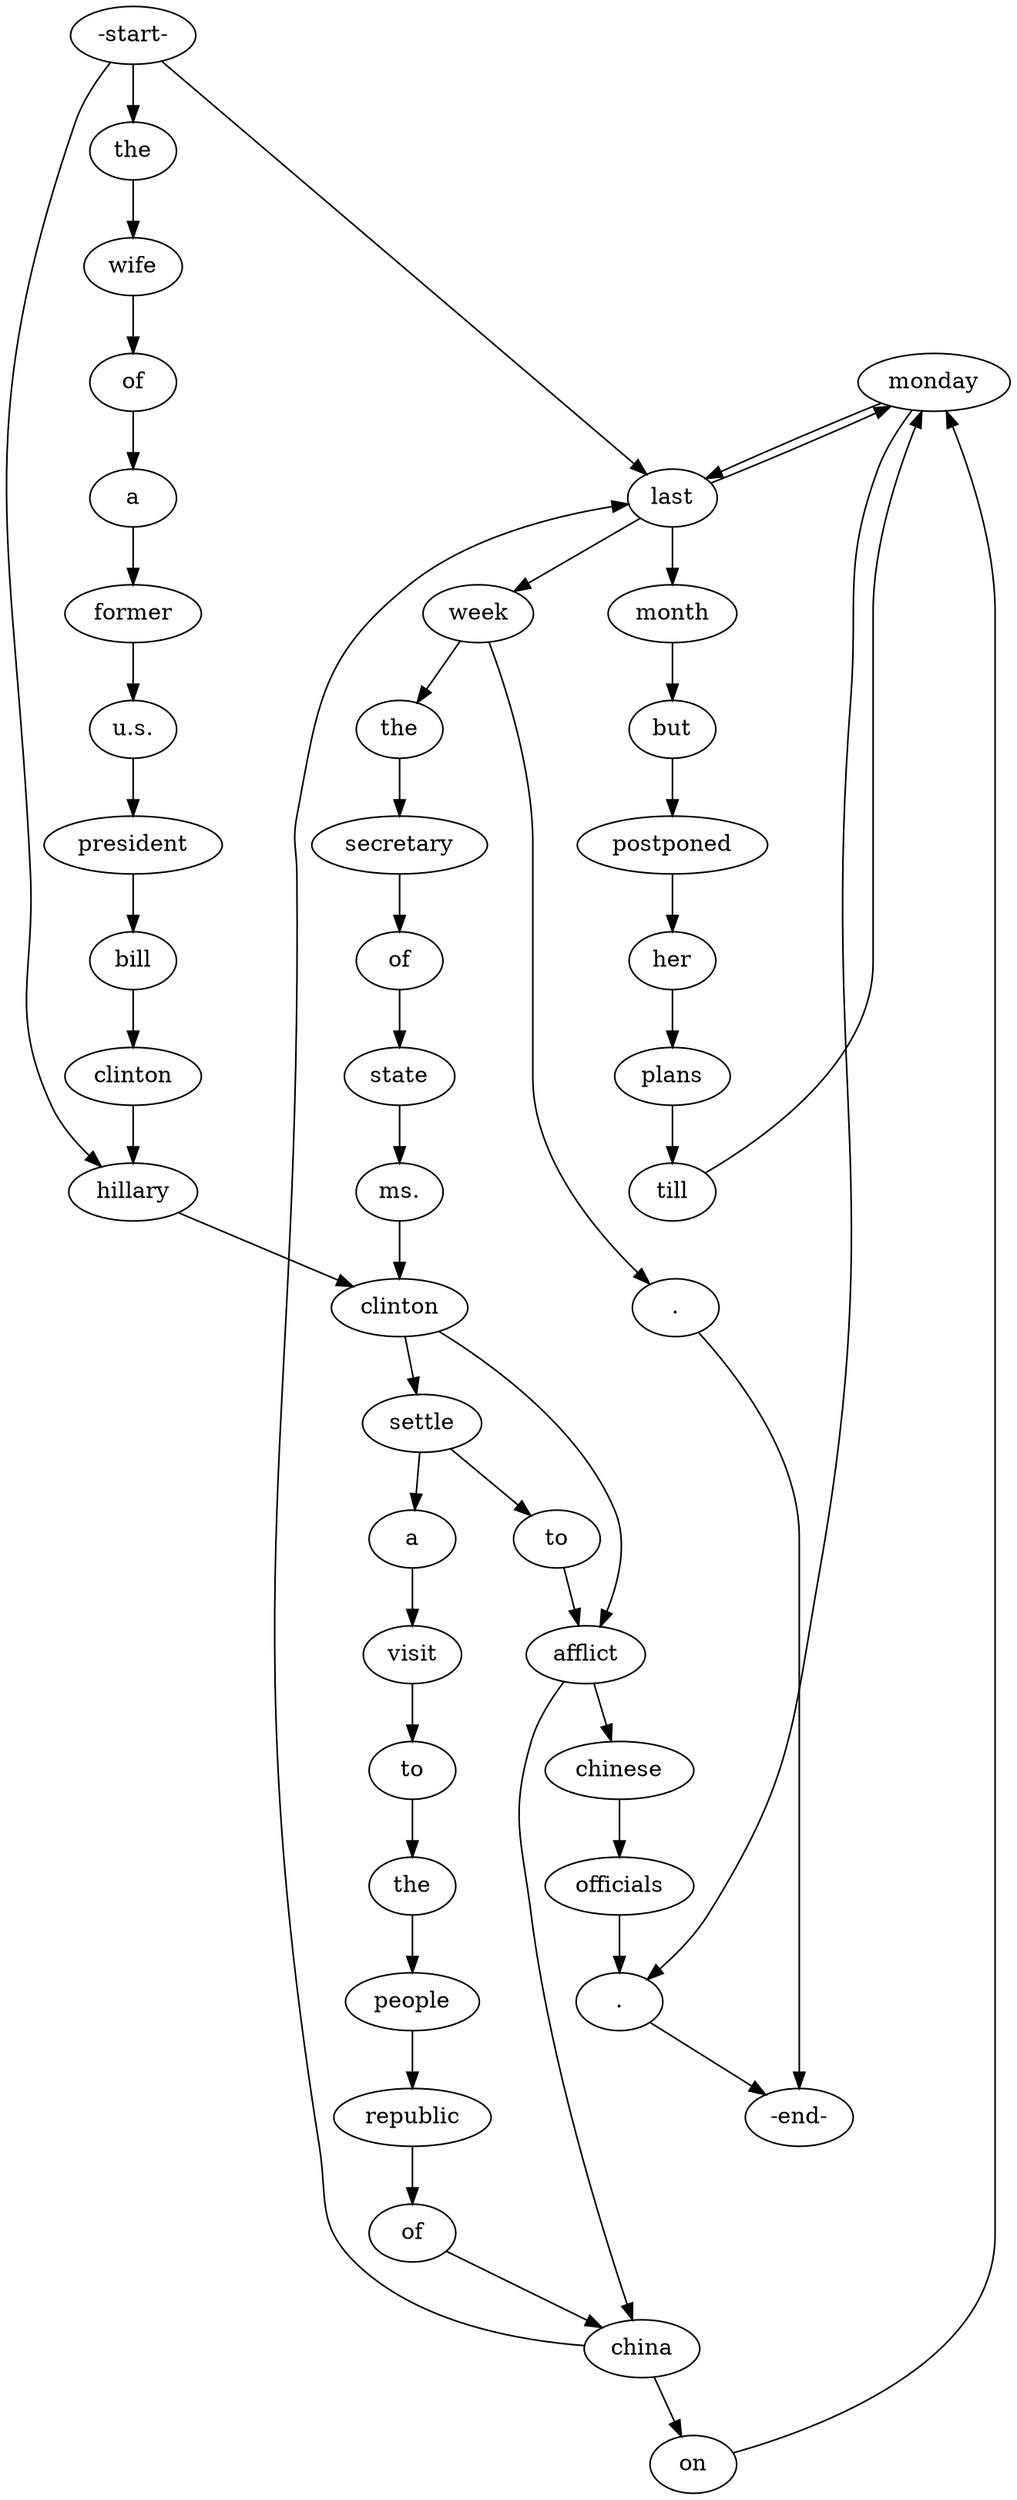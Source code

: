 strict digraph  {
	node [label="\N"];
	"('monday/-/NNP', 0)"	 [info="[(0, 15), (1, 14), (2, 13)]",
		label=monday];
	"('last/-/JJ', 0)"	 [info="[(0, 14), (1, 7), (1, 15), (3, 1)]",
		label=last];
	"('monday/-/NNP', 0)" -> "('last/-/JJ', 0)"	 [weight=0.583333333333];
	"('./-/PUNCT', 0)"	 [info="[(0, 16), (2, 14), (3, 12)]",
		label="."];
	"('monday/-/NNP', 0)" -> "('./-/PUNCT', 0)"	 [weight=0.333333333333];
	"(u'settle/-/VBD', 0)"	 [info="[(1, 3), (2, 3)]",
		label=settle];
	"('a/-/DT', 1)"	 [info="[(2, 4)]",
		label=a];
	"(u'settle/-/VBD', 0)" -> "('a/-/DT', 1)"	 [weight=1.5];
	"('to/-/TO', 0)"	 [info="[(1, 4)]",
		label=to];
	"(u'settle/-/VBD', 0)" -> "('to/-/TO', 0)"	 [weight=1.5];
	"('republic/-/NNP', 0)"	 [info="[(2, 9)]",
		label=republic];
	"('of/-/IN', 1)"	 [info="[(2, 10)]",
		label=of];
	"('republic/-/NNP', 0)" -> "('of/-/IN', 1)"	 [weight=2.0];
	"('a/-/DT', 0)"	 [info="[(0, 4)]",
		label=a];
	"('former/-/JJ', 0)"	 [info="[(0, 5)]",
		label=former];
	"('a/-/DT', 0)" -> "('former/-/JJ', 0)"	 [weight=2.0];
	"('bill/-/NNP', 0)"	 [info="[(0, 8)]",
		label=bill];
	"('clinton/-/NNP', 0)"	 [info="[(0, 9)]",
		label=clinton];
	"('bill/-/NNP', 0)" -> "('clinton/-/NNP', 0)"	 [weight=2.0];
	"('u.s./-/NNP', 0)"	 [info="[(0, 6)]",
		label="u.s."];
	"('former/-/JJ', 0)" -> "('u.s./-/NNP', 0)"	 [weight=2.0];
	"('clinton/-/NNP', 1)"	 [info="[(0, 11), (1, 2), (2, 2), (3, 8)]",
		label=clinton];
	"('clinton/-/NNP', 1)" -> "(u'settle/-/VBD', 0)"	 [weight=0.375];
	"(u'afflict/-/VBD', 0)"	 [info="[(0, 12), (1, 5), (3, 9)]",
		label=afflict];
	"('clinton/-/NNP', 1)" -> "(u'afflict/-/VBD', 0)"	 [weight=0.25];
	"('the/-/DT', 2)"	 [info="[(3, 3)]",
		label=the];
	"('secretary/-/NNP', 0)"	 [info="[(3, 4)]",
		label=secretary];
	"('the/-/DT', 2)" -> "('secretary/-/NNP', 0)"	 [weight=2.0];
	"('china/-/NNP', 0)"	 [info="[(0, 13), (1, 6), (2, 11)]",
		label=china];
	"('of/-/IN', 1)" -> "('china/-/NNP', 0)"	 [weight=1.33333333333];
	"('./-/PUNCT', 1)"	 [info="[(1, 17)]",
		label="."];
	"('-end-/-/-end-', 0)"	 [info="[(0, 17), (1, 18), (2, 15), (3, 13)]",
		label="-end-"];
	"('./-/PUNCT', 1)" -> "('-end-/-/-end-', 0)"	 [weight=1.25];
	"('last/-/JJ', 0)" -> "('monday/-/NNP', 0)"	 [weight=0.510416666667];
	"('month/-/NN', 0)"	 [info="[(1, 8)]",
		label=month];
	"('last/-/JJ', 0)" -> "('month/-/NN', 0)"	 [weight=1.25];
	"('week/-/NN', 0)"	 [info="[(1, 16), (3, 2)]",
		label=week];
	"('last/-/JJ', 0)" -> "('week/-/NN', 0)"	 [weight=0.375];
	"('till/-/IN', 0)"	 [info="[(1, 13)]",
		label=till];
	"('till/-/IN', 0)" -> "('monday/-/NNP', 0)"	 [weight=1.33333333333];
	"('but/-/CC', 0)"	 [info="[(1, 9)]",
		label=but];
	"('postponed/-/VBD', 0)"	 [info="[(1, 10)]",
		label=postponed];
	"('but/-/CC', 0)" -> "('postponed/-/VBD', 0)"	 [weight=2.0];
	"('visit/-/NN', 0)"	 [info="[(2, 5)]",
		label=visit];
	"('a/-/DT', 1)" -> "('visit/-/NN', 0)"	 [weight=2.0];
	"('her/-/PRP$', 0)"	 [info="[(1, 11)]",
		label=her];
	"('postponed/-/VBD', 0)" -> "('her/-/PRP$', 0)"	 [weight=2.0];
	"('hillary/-/NNP', 0)"	 [info="[(0, 10), (1, 1), (2, 1)]",
		label=hillary];
	"('clinton/-/NNP', 0)" -> "('hillary/-/NNP', 0)"	 [weight=1.33333333333];
	"('of/-/IN', 2)"	 [info="[(3, 5)]",
		label=of];
	"('secretary/-/NNP', 0)" -> "('of/-/IN', 2)"	 [weight=2.0];
	"('state/-/NNP', 0)"	 [info="[(3, 6)]",
		label=state];
	"('of/-/IN', 2)" -> "('state/-/NNP', 0)"	 [weight=2.0];
	"('month/-/NN', 0)" -> "('but/-/CC', 0)"	 [weight=2.0];
	"('ms./-/NNP', 0)"	 [info="[(3, 7)]",
		label="ms."];
	"('ms./-/NNP', 0)" -> "('clinton/-/NNP', 1)"	 [weight=1.25];
	"('officials/-/NNS', 0)"	 [info="[(3, 11)]",
		label=officials];
	"('officials/-/NNS', 0)" -> "('./-/PUNCT', 0)"	 [weight=1.33333333333];
	"('hillary/-/NNP', 0)" -> "('clinton/-/NNP', 1)"	 [weight=0.194444444444];
	"('to/-/TO', 0)" -> "(u'afflict/-/VBD', 0)"	 [weight=1.33333333333];
	"('china/-/NNP', 0)" -> "('last/-/JJ', 0)"	 [weight=0.291666666667];
	"('on/-/IN', 0)"	 [info="[(2, 12)]",
		label=on];
	"('china/-/NNP', 0)" -> "('on/-/IN', 0)"	 [weight=1.33333333333];
	"('wife/-/NN', 0)"	 [info="[(0, 2)]",
		label=wife];
	"('of/-/IN', 0)"	 [info="[(0, 3)]",
		label=of];
	"('wife/-/NN', 0)" -> "('of/-/IN', 0)"	 [weight=2.0];
	"('to/-/TO', 1)"	 [info="[(2, 6)]",
		label=to];
	"('the/-/DT', 1)"	 [info="[(2, 7)]",
		label=the];
	"('to/-/TO', 1)" -> "('the/-/DT', 1)"	 [weight=2.0];
	"('./-/PUNCT', 0)" -> "('-end-/-/-end-', 0)"	 [weight=0.194444444444];
	"('the/-/DT', 0)"	 [info="[(0, 1)]",
		label=the];
	"('the/-/DT', 0)" -> "('wife/-/NN', 0)"	 [weight=2.0];
	"('on/-/IN', 0)" -> "('monday/-/NNP', 0)"	 [weight=1.33333333333];
	"('plans/-/NNS', 0)"	 [info="[(1, 12)]",
		label=plans];
	"('plans/-/NNS', 0)" -> "('till/-/IN', 0)"	 [weight=2.0];
	"('week/-/NN', 0)" -> "('the/-/DT', 2)"	 [weight=1.5];
	"('week/-/NN', 0)" -> "('./-/PUNCT', 1)"	 [weight=1.5];
	"('president/-/NN', 0)"	 [info="[(0, 7)]",
		label=president];
	"('u.s./-/NNP', 0)" -> "('president/-/NN', 0)"	 [weight=2.0];
	"(u'afflict/-/VBD', 0)" -> "('china/-/NNP', 0)"	 [weight=0.333333333333];
	"('chinese/-/JJ', 0)"	 [info="[(3, 10)]",
		label=chinese];
	"(u'afflict/-/VBD', 0)" -> "('chinese/-/JJ', 0)"	 [weight=1.33333333333];
	"('people/-/NNP', 0)"	 [info="[(2, 8)]",
		label=people];
	"('people/-/NNP', 0)" -> "('republic/-/NNP', 0)"	 [weight=2.0];
	"('president/-/NN', 0)" -> "('bill/-/NNP', 0)"	 [weight=2.0];
	"('-start-/-/-start-', 0)"	 [info="[(0, 0), (1, 0), (2, 0), (3, 0)]",
		label="-start-"];
	"('-start-/-/-start-', 0)" -> "('last/-/JJ', 0)"	 [weight=0.411764705882];
	"('-start-/-/-start-', 0)" -> "('hillary/-/NNP', 0)"	 [weight=0.277777777778];
	"('-start-/-/-start-', 0)" -> "('the/-/DT', 0)"	 [weight=1.25];
	"('the/-/DT', 1)" -> "('people/-/NNP', 0)"	 [weight=2.0];
	"('state/-/NNP', 0)" -> "('ms./-/NNP', 0)"	 [weight=2.0];
	"('of/-/IN', 0)" -> "('a/-/DT', 0)"	 [weight=2.0];
	"('visit/-/NN', 0)" -> "('to/-/TO', 1)"	 [weight=2.0];
	"('chinese/-/JJ', 0)" -> "('officials/-/NNS', 0)"	 [weight=2.0];
	"('her/-/PRP$', 0)" -> "('plans/-/NNS', 0)"	 [weight=2.0];
}
